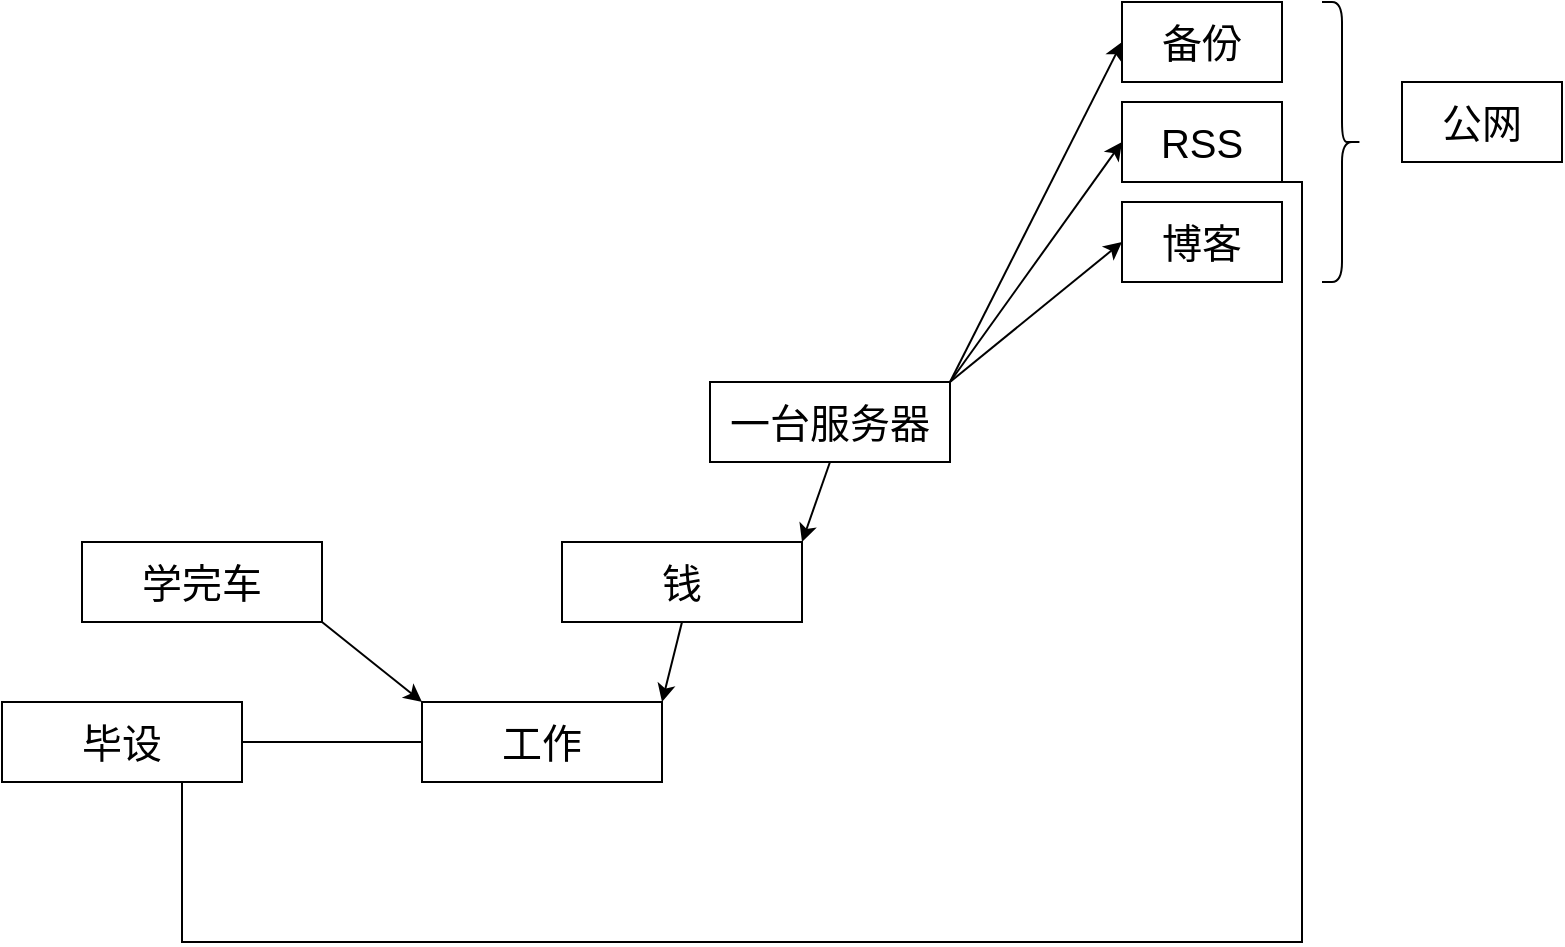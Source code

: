 <mxfile version="13.7.3" type="device"><diagram id="Xi9NrjKtOrhcBHshSjFP" name="第 1 页"><mxGraphModel dx="1086" dy="806" grid="1" gridSize="10" guides="1" tooltips="1" connect="1" arrows="1" fold="1" page="1" pageScale="1" pageWidth="827" pageHeight="1169" math="0" shadow="0"><root><mxCell id="0"/><mxCell id="1" parent="0"/><mxCell id="xaTZ_a-rdFv8XSPN5lRB-2" style="rounded=0;orthogonalLoop=1;jettySize=auto;html=1;exitX=1;exitY=0;exitDx=0;exitDy=0;fontSize=20;entryX=0;entryY=0.5;entryDx=0;entryDy=0;" edge="1" parent="1" source="xaTZ_a-rdFv8XSPN5lRB-1" target="xaTZ_a-rdFv8XSPN5lRB-4"><mxGeometry relative="1" as="geometry"><mxPoint x="530" y="220" as="targetPoint"/></mxGeometry></mxCell><mxCell id="xaTZ_a-rdFv8XSPN5lRB-7" style="edgeStyle=none;rounded=0;orthogonalLoop=1;jettySize=auto;html=1;exitX=1;exitY=0;exitDx=0;exitDy=0;entryX=0;entryY=0.5;entryDx=0;entryDy=0;fontSize=20;" edge="1" parent="1" source="xaTZ_a-rdFv8XSPN5lRB-1" target="xaTZ_a-rdFv8XSPN5lRB-5"><mxGeometry relative="1" as="geometry"/></mxCell><mxCell id="xaTZ_a-rdFv8XSPN5lRB-8" style="edgeStyle=none;rounded=0;orthogonalLoop=1;jettySize=auto;html=1;exitX=1;exitY=0;exitDx=0;exitDy=0;entryX=0;entryY=0.5;entryDx=0;entryDy=0;fontSize=20;" edge="1" parent="1" source="xaTZ_a-rdFv8XSPN5lRB-1" target="xaTZ_a-rdFv8XSPN5lRB-6"><mxGeometry relative="1" as="geometry"/></mxCell><mxCell id="xaTZ_a-rdFv8XSPN5lRB-11" style="edgeStyle=none;rounded=0;orthogonalLoop=1;jettySize=auto;html=1;exitX=0.5;exitY=1;exitDx=0;exitDy=0;fontSize=20;entryX=1;entryY=0;entryDx=0;entryDy=0;" edge="1" parent="1" source="xaTZ_a-rdFv8XSPN5lRB-1" target="xaTZ_a-rdFv8XSPN5lRB-12"><mxGeometry relative="1" as="geometry"><mxPoint x="360" y="440" as="targetPoint"/></mxGeometry></mxCell><mxCell id="xaTZ_a-rdFv8XSPN5lRB-1" value="一台服务器" style="rounded=0;whiteSpace=wrap;html=1;fontSize=20;" vertex="1" parent="1"><mxGeometry x="354" y="320" width="120" height="40" as="geometry"/></mxCell><mxCell id="xaTZ_a-rdFv8XSPN5lRB-4" value="备份" style="rounded=0;whiteSpace=wrap;html=1;fontSize=20;" vertex="1" parent="1"><mxGeometry x="560" y="130" width="80" height="40" as="geometry"/></mxCell><mxCell id="xaTZ_a-rdFv8XSPN5lRB-5" value="RSS" style="rounded=0;whiteSpace=wrap;html=1;fontSize=20;" vertex="1" parent="1"><mxGeometry x="560" y="180" width="80" height="40" as="geometry"/></mxCell><mxCell id="xaTZ_a-rdFv8XSPN5lRB-6" value="博客" style="rounded=0;whiteSpace=wrap;html=1;fontSize=20;" vertex="1" parent="1"><mxGeometry x="560" y="230" width="80" height="40" as="geometry"/></mxCell><mxCell id="xaTZ_a-rdFv8XSPN5lRB-9" value="公网" style="rounded=0;whiteSpace=wrap;html=1;fontSize=20;" vertex="1" parent="1"><mxGeometry x="700" y="170" width="80" height="40" as="geometry"/></mxCell><mxCell id="xaTZ_a-rdFv8XSPN5lRB-10" value="" style="shape=curlyBracket;whiteSpace=wrap;html=1;rounded=1;fontSize=20;rotation=-180;" vertex="1" parent="1"><mxGeometry x="660" y="130" width="20" height="140" as="geometry"/></mxCell><mxCell id="xaTZ_a-rdFv8XSPN5lRB-14" style="edgeStyle=none;rounded=0;orthogonalLoop=1;jettySize=auto;html=1;exitX=0.5;exitY=1;exitDx=0;exitDy=0;entryX=1;entryY=0;entryDx=0;entryDy=0;fontSize=20;" edge="1" parent="1" source="xaTZ_a-rdFv8XSPN5lRB-12" target="xaTZ_a-rdFv8XSPN5lRB-13"><mxGeometry relative="1" as="geometry"/></mxCell><mxCell id="xaTZ_a-rdFv8XSPN5lRB-12" value="钱" style="whiteSpace=wrap;html=1;fontSize=20;" vertex="1" parent="1"><mxGeometry x="280" y="400" width="120" height="40" as="geometry"/></mxCell><mxCell id="xaTZ_a-rdFv8XSPN5lRB-13" value="工作" style="whiteSpace=wrap;html=1;fontSize=20;" vertex="1" parent="1"><mxGeometry x="210" y="480" width="120" height="40" as="geometry"/></mxCell><mxCell id="xaTZ_a-rdFv8XSPN5lRB-16" style="edgeStyle=none;rounded=0;orthogonalLoop=1;jettySize=auto;html=1;exitX=1;exitY=1;exitDx=0;exitDy=0;entryX=0;entryY=0;entryDx=0;entryDy=0;fontSize=20;" edge="1" parent="1" source="xaTZ_a-rdFv8XSPN5lRB-15" target="xaTZ_a-rdFv8XSPN5lRB-13"><mxGeometry relative="1" as="geometry"/></mxCell><mxCell id="xaTZ_a-rdFv8XSPN5lRB-15" value="学完车" style="whiteSpace=wrap;html=1;fontSize=20;" vertex="1" parent="1"><mxGeometry x="40" y="400" width="120" height="40" as="geometry"/></mxCell><mxCell id="xaTZ_a-rdFv8XSPN5lRB-18" style="edgeStyle=none;rounded=0;orthogonalLoop=1;jettySize=auto;html=1;exitX=1;exitY=0.5;exitDx=0;exitDy=0;entryX=0;entryY=0.5;entryDx=0;entryDy=0;fontSize=20;endArrow=none;endFill=0;" edge="1" parent="1" source="xaTZ_a-rdFv8XSPN5lRB-17" target="xaTZ_a-rdFv8XSPN5lRB-13"><mxGeometry relative="1" as="geometry"/></mxCell><mxCell id="xaTZ_a-rdFv8XSPN5lRB-19" style="edgeStyle=orthogonalEdgeStyle;rounded=0;orthogonalLoop=1;jettySize=auto;html=1;exitX=0.75;exitY=1;exitDx=0;exitDy=0;entryX=0.5;entryY=1;entryDx=0;entryDy=0;endArrow=none;endFill=0;fontSize=20;" edge="1" parent="1" source="xaTZ_a-rdFv8XSPN5lRB-17" target="xaTZ_a-rdFv8XSPN5lRB-5"><mxGeometry relative="1" as="geometry"><Array as="points"><mxPoint x="90" y="600"/><mxPoint x="650" y="600"/><mxPoint x="650" y="220"/></Array></mxGeometry></mxCell><mxCell id="xaTZ_a-rdFv8XSPN5lRB-17" value="毕设" style="whiteSpace=wrap;html=1;fontSize=20;" vertex="1" parent="1"><mxGeometry y="480" width="120" height="40" as="geometry"/></mxCell></root></mxGraphModel></diagram></mxfile>